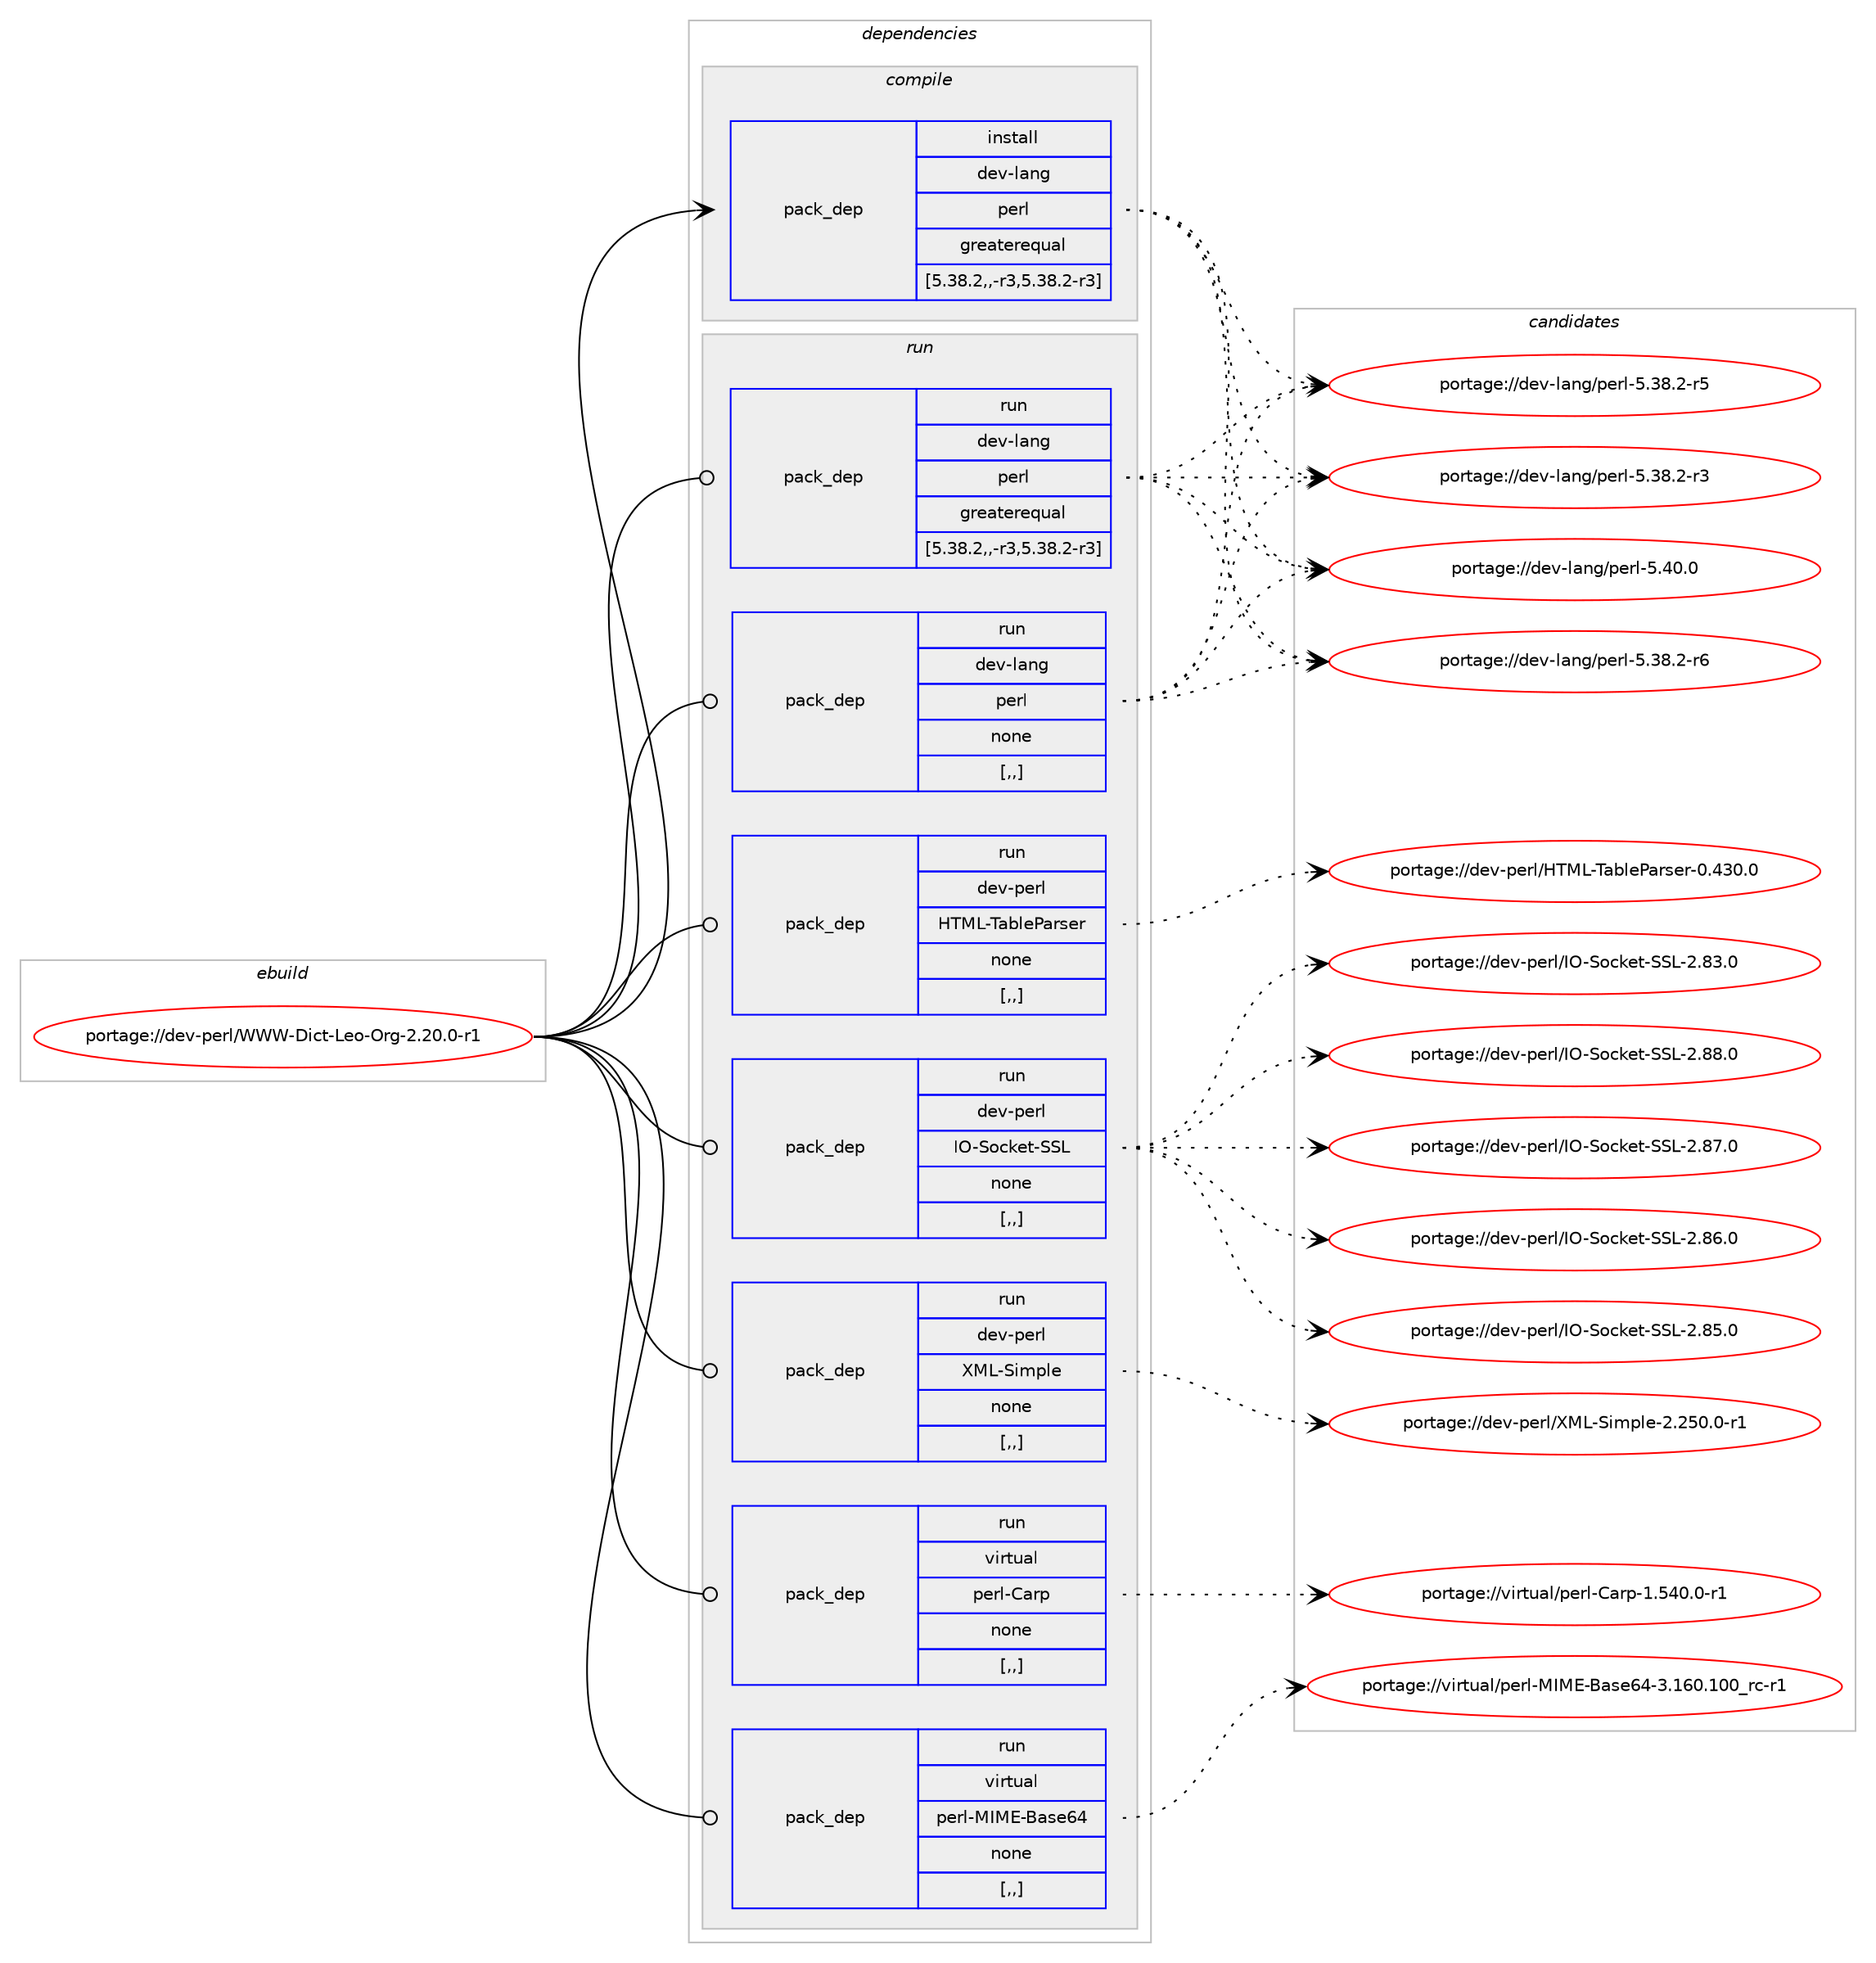 digraph prolog {

# *************
# Graph options
# *************

newrank=true;
concentrate=true;
compound=true;
graph [rankdir=LR,fontname=Helvetica,fontsize=10,ranksep=1.5];#, ranksep=2.5, nodesep=0.2];
edge  [arrowhead=vee];
node  [fontname=Helvetica,fontsize=10];

# **********
# The ebuild
# **********

subgraph cluster_leftcol {
color=gray;
label=<<i>ebuild</i>>;
id [label="portage://dev-perl/WWW-Dict-Leo-Org-2.20.0-r1", color=red, width=4, href="../dev-perl/WWW-Dict-Leo-Org-2.20.0-r1.svg"];
}

# ****************
# The dependencies
# ****************

subgraph cluster_midcol {
color=gray;
label=<<i>dependencies</i>>;
subgraph cluster_compile {
fillcolor="#eeeeee";
style=filled;
label=<<i>compile</i>>;
subgraph pack107538 {
dependency138887 [label=<<TABLE BORDER="0" CELLBORDER="1" CELLSPACING="0" CELLPADDING="4" WIDTH="220"><TR><TD ROWSPAN="6" CELLPADDING="30">pack_dep</TD></TR><TR><TD WIDTH="110">install</TD></TR><TR><TD>dev-lang</TD></TR><TR><TD>perl</TD></TR><TR><TD>greaterequal</TD></TR><TR><TD>[5.38.2,,-r3,5.38.2-r3]</TD></TR></TABLE>>, shape=none, color=blue];
}
id:e -> dependency138887:w [weight=20,style="solid",arrowhead="vee"];
}
subgraph cluster_compileandrun {
fillcolor="#eeeeee";
style=filled;
label=<<i>compile and run</i>>;
}
subgraph cluster_run {
fillcolor="#eeeeee";
style=filled;
label=<<i>run</i>>;
subgraph pack107539 {
dependency138888 [label=<<TABLE BORDER="0" CELLBORDER="1" CELLSPACING="0" CELLPADDING="4" WIDTH="220"><TR><TD ROWSPAN="6" CELLPADDING="30">pack_dep</TD></TR><TR><TD WIDTH="110">run</TD></TR><TR><TD>dev-lang</TD></TR><TR><TD>perl</TD></TR><TR><TD>greaterequal</TD></TR><TR><TD>[5.38.2,,-r3,5.38.2-r3]</TD></TR></TABLE>>, shape=none, color=blue];
}
id:e -> dependency138888:w [weight=20,style="solid",arrowhead="odot"];
subgraph pack107540 {
dependency138889 [label=<<TABLE BORDER="0" CELLBORDER="1" CELLSPACING="0" CELLPADDING="4" WIDTH="220"><TR><TD ROWSPAN="6" CELLPADDING="30">pack_dep</TD></TR><TR><TD WIDTH="110">run</TD></TR><TR><TD>dev-lang</TD></TR><TR><TD>perl</TD></TR><TR><TD>none</TD></TR><TR><TD>[,,]</TD></TR></TABLE>>, shape=none, color=blue];
}
id:e -> dependency138889:w [weight=20,style="solid",arrowhead="odot"];
subgraph pack107541 {
dependency138890 [label=<<TABLE BORDER="0" CELLBORDER="1" CELLSPACING="0" CELLPADDING="4" WIDTH="220"><TR><TD ROWSPAN="6" CELLPADDING="30">pack_dep</TD></TR><TR><TD WIDTH="110">run</TD></TR><TR><TD>dev-perl</TD></TR><TR><TD>HTML-TableParser</TD></TR><TR><TD>none</TD></TR><TR><TD>[,,]</TD></TR></TABLE>>, shape=none, color=blue];
}
id:e -> dependency138890:w [weight=20,style="solid",arrowhead="odot"];
subgraph pack107542 {
dependency138891 [label=<<TABLE BORDER="0" CELLBORDER="1" CELLSPACING="0" CELLPADDING="4" WIDTH="220"><TR><TD ROWSPAN="6" CELLPADDING="30">pack_dep</TD></TR><TR><TD WIDTH="110">run</TD></TR><TR><TD>dev-perl</TD></TR><TR><TD>IO-Socket-SSL</TD></TR><TR><TD>none</TD></TR><TR><TD>[,,]</TD></TR></TABLE>>, shape=none, color=blue];
}
id:e -> dependency138891:w [weight=20,style="solid",arrowhead="odot"];
subgraph pack107543 {
dependency138892 [label=<<TABLE BORDER="0" CELLBORDER="1" CELLSPACING="0" CELLPADDING="4" WIDTH="220"><TR><TD ROWSPAN="6" CELLPADDING="30">pack_dep</TD></TR><TR><TD WIDTH="110">run</TD></TR><TR><TD>dev-perl</TD></TR><TR><TD>XML-Simple</TD></TR><TR><TD>none</TD></TR><TR><TD>[,,]</TD></TR></TABLE>>, shape=none, color=blue];
}
id:e -> dependency138892:w [weight=20,style="solid",arrowhead="odot"];
subgraph pack107544 {
dependency138893 [label=<<TABLE BORDER="0" CELLBORDER="1" CELLSPACING="0" CELLPADDING="4" WIDTH="220"><TR><TD ROWSPAN="6" CELLPADDING="30">pack_dep</TD></TR><TR><TD WIDTH="110">run</TD></TR><TR><TD>virtual</TD></TR><TR><TD>perl-Carp</TD></TR><TR><TD>none</TD></TR><TR><TD>[,,]</TD></TR></TABLE>>, shape=none, color=blue];
}
id:e -> dependency138893:w [weight=20,style="solid",arrowhead="odot"];
subgraph pack107545 {
dependency138894 [label=<<TABLE BORDER="0" CELLBORDER="1" CELLSPACING="0" CELLPADDING="4" WIDTH="220"><TR><TD ROWSPAN="6" CELLPADDING="30">pack_dep</TD></TR><TR><TD WIDTH="110">run</TD></TR><TR><TD>virtual</TD></TR><TR><TD>perl-MIME-Base64</TD></TR><TR><TD>none</TD></TR><TR><TD>[,,]</TD></TR></TABLE>>, shape=none, color=blue];
}
id:e -> dependency138894:w [weight=20,style="solid",arrowhead="odot"];
}
}

# **************
# The candidates
# **************

subgraph cluster_choices {
rank=same;
color=gray;
label=<<i>candidates</i>>;

subgraph choice107538 {
color=black;
nodesep=1;
choice10010111845108971101034711210111410845534652484648 [label="portage://dev-lang/perl-5.40.0", color=red, width=4,href="../dev-lang/perl-5.40.0.svg"];
choice100101118451089711010347112101114108455346515646504511454 [label="portage://dev-lang/perl-5.38.2-r6", color=red, width=4,href="../dev-lang/perl-5.38.2-r6.svg"];
choice100101118451089711010347112101114108455346515646504511453 [label="portage://dev-lang/perl-5.38.2-r5", color=red, width=4,href="../dev-lang/perl-5.38.2-r5.svg"];
choice100101118451089711010347112101114108455346515646504511451 [label="portage://dev-lang/perl-5.38.2-r3", color=red, width=4,href="../dev-lang/perl-5.38.2-r3.svg"];
dependency138887:e -> choice10010111845108971101034711210111410845534652484648:w [style=dotted,weight="100"];
dependency138887:e -> choice100101118451089711010347112101114108455346515646504511454:w [style=dotted,weight="100"];
dependency138887:e -> choice100101118451089711010347112101114108455346515646504511453:w [style=dotted,weight="100"];
dependency138887:e -> choice100101118451089711010347112101114108455346515646504511451:w [style=dotted,weight="100"];
}
subgraph choice107539 {
color=black;
nodesep=1;
choice10010111845108971101034711210111410845534652484648 [label="portage://dev-lang/perl-5.40.0", color=red, width=4,href="../dev-lang/perl-5.40.0.svg"];
choice100101118451089711010347112101114108455346515646504511454 [label="portage://dev-lang/perl-5.38.2-r6", color=red, width=4,href="../dev-lang/perl-5.38.2-r6.svg"];
choice100101118451089711010347112101114108455346515646504511453 [label="portage://dev-lang/perl-5.38.2-r5", color=red, width=4,href="../dev-lang/perl-5.38.2-r5.svg"];
choice100101118451089711010347112101114108455346515646504511451 [label="portage://dev-lang/perl-5.38.2-r3", color=red, width=4,href="../dev-lang/perl-5.38.2-r3.svg"];
dependency138888:e -> choice10010111845108971101034711210111410845534652484648:w [style=dotted,weight="100"];
dependency138888:e -> choice100101118451089711010347112101114108455346515646504511454:w [style=dotted,weight="100"];
dependency138888:e -> choice100101118451089711010347112101114108455346515646504511453:w [style=dotted,weight="100"];
dependency138888:e -> choice100101118451089711010347112101114108455346515646504511451:w [style=dotted,weight="100"];
}
subgraph choice107540 {
color=black;
nodesep=1;
choice10010111845108971101034711210111410845534652484648 [label="portage://dev-lang/perl-5.40.0", color=red, width=4,href="../dev-lang/perl-5.40.0.svg"];
choice100101118451089711010347112101114108455346515646504511454 [label="portage://dev-lang/perl-5.38.2-r6", color=red, width=4,href="../dev-lang/perl-5.38.2-r6.svg"];
choice100101118451089711010347112101114108455346515646504511453 [label="portage://dev-lang/perl-5.38.2-r5", color=red, width=4,href="../dev-lang/perl-5.38.2-r5.svg"];
choice100101118451089711010347112101114108455346515646504511451 [label="portage://dev-lang/perl-5.38.2-r3", color=red, width=4,href="../dev-lang/perl-5.38.2-r3.svg"];
dependency138889:e -> choice10010111845108971101034711210111410845534652484648:w [style=dotted,weight="100"];
dependency138889:e -> choice100101118451089711010347112101114108455346515646504511454:w [style=dotted,weight="100"];
dependency138889:e -> choice100101118451089711010347112101114108455346515646504511453:w [style=dotted,weight="100"];
dependency138889:e -> choice100101118451089711010347112101114108455346515646504511451:w [style=dotted,weight="100"];
}
subgraph choice107541 {
color=black;
nodesep=1;
choice1001011184511210111410847728477764584979810810180971141151011144548465251484648 [label="portage://dev-perl/HTML-TableParser-0.430.0", color=red, width=4,href="../dev-perl/HTML-TableParser-0.430.0.svg"];
dependency138890:e -> choice1001011184511210111410847728477764584979810810180971141151011144548465251484648:w [style=dotted,weight="100"];
}
subgraph choice107542 {
color=black;
nodesep=1;
choice100101118451121011141084773794583111991071011164583837645504656564648 [label="portage://dev-perl/IO-Socket-SSL-2.88.0", color=red, width=4,href="../dev-perl/IO-Socket-SSL-2.88.0.svg"];
choice100101118451121011141084773794583111991071011164583837645504656554648 [label="portage://dev-perl/IO-Socket-SSL-2.87.0", color=red, width=4,href="../dev-perl/IO-Socket-SSL-2.87.0.svg"];
choice100101118451121011141084773794583111991071011164583837645504656544648 [label="portage://dev-perl/IO-Socket-SSL-2.86.0", color=red, width=4,href="../dev-perl/IO-Socket-SSL-2.86.0.svg"];
choice100101118451121011141084773794583111991071011164583837645504656534648 [label="portage://dev-perl/IO-Socket-SSL-2.85.0", color=red, width=4,href="../dev-perl/IO-Socket-SSL-2.85.0.svg"];
choice100101118451121011141084773794583111991071011164583837645504656514648 [label="portage://dev-perl/IO-Socket-SSL-2.83.0", color=red, width=4,href="../dev-perl/IO-Socket-SSL-2.83.0.svg"];
dependency138891:e -> choice100101118451121011141084773794583111991071011164583837645504656564648:w [style=dotted,weight="100"];
dependency138891:e -> choice100101118451121011141084773794583111991071011164583837645504656554648:w [style=dotted,weight="100"];
dependency138891:e -> choice100101118451121011141084773794583111991071011164583837645504656544648:w [style=dotted,weight="100"];
dependency138891:e -> choice100101118451121011141084773794583111991071011164583837645504656534648:w [style=dotted,weight="100"];
dependency138891:e -> choice100101118451121011141084773794583111991071011164583837645504656514648:w [style=dotted,weight="100"];
}
subgraph choice107543 {
color=black;
nodesep=1;
choice1001011184511210111410847887776458310510911210810145504650534846484511449 [label="portage://dev-perl/XML-Simple-2.250.0-r1", color=red, width=4,href="../dev-perl/XML-Simple-2.250.0-r1.svg"];
dependency138892:e -> choice1001011184511210111410847887776458310510911210810145504650534846484511449:w [style=dotted,weight="100"];
}
subgraph choice107544 {
color=black;
nodesep=1;
choice118105114116117971084711210111410845679711411245494653524846484511449 [label="portage://virtual/perl-Carp-1.540.0-r1", color=red, width=4,href="../virtual/perl-Carp-1.540.0-r1.svg"];
dependency138893:e -> choice118105114116117971084711210111410845679711411245494653524846484511449:w [style=dotted,weight="100"];
}
subgraph choice107545 {
color=black;
nodesep=1;
choice1181051141161179710847112101114108457773776945669711510154524551464954484649484895114994511449 [label="portage://virtual/perl-MIME-Base64-3.160.100_rc-r1", color=red, width=4,href="../virtual/perl-MIME-Base64-3.160.100_rc-r1.svg"];
dependency138894:e -> choice1181051141161179710847112101114108457773776945669711510154524551464954484649484895114994511449:w [style=dotted,weight="100"];
}
}

}
